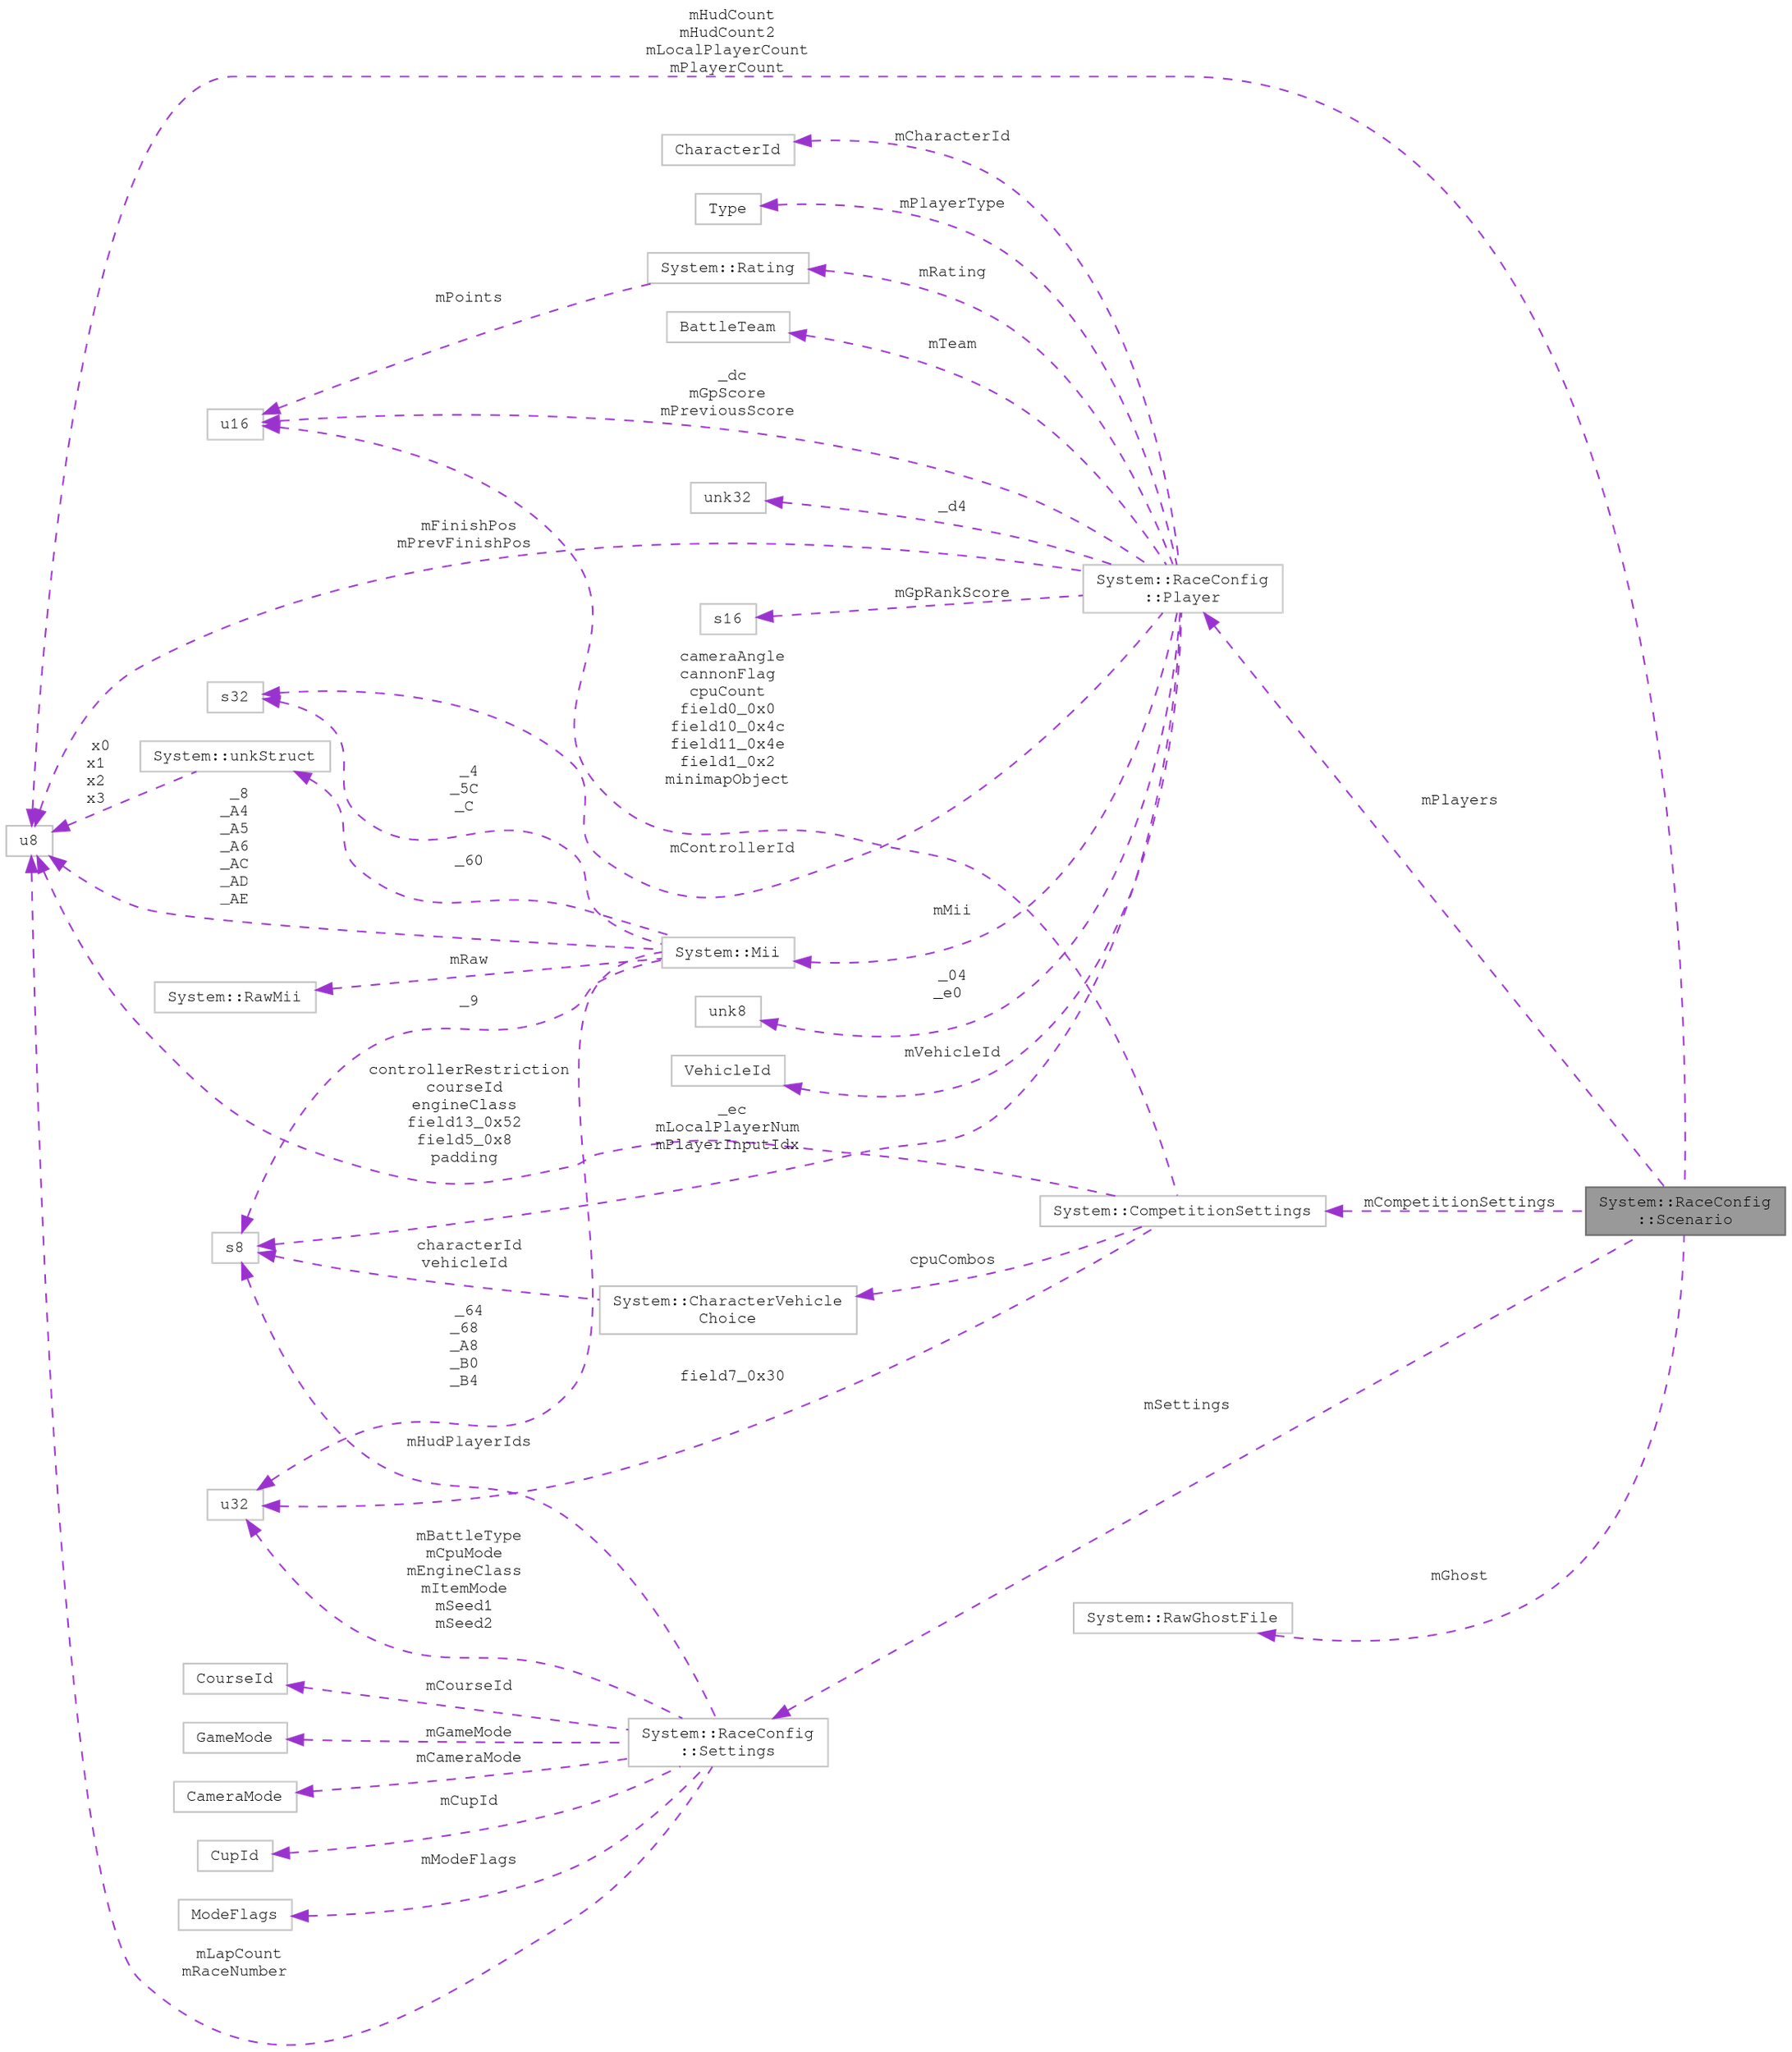 digraph "System::RaceConfig::Scenario"
{
 // LATEX_PDF_SIZE
  bgcolor="transparent";
  edge [fontname=FreeMono,fontsize=10,labelfontname=FreeMono,labelfontsize=10];
  node [fontname=FreeMono,fontsize=10,shape=box,height=0.2,width=0.4];
  rankdir="LR";
  Node1 [label="System::RaceConfig\l::Scenario",height=0.2,width=0.4,color="gray40", fillcolor="grey60", style="filled", fontcolor="black",tooltip=" "];
  Node2 -> Node1 [dir="back",color="darkorchid3",style="dashed",label=" mHudCount\nmHudCount2\nmLocalPlayerCount\nmPlayerCount" ];
  Node2 [label="u8",height=0.2,width=0.4,color="grey75", fillcolor="white", style="filled",tooltip=" "];
  Node3 -> Node1 [dir="back",color="darkorchid3",style="dashed",label=" mPlayers" ];
  Node3 [label="System::RaceConfig\l::Player",height=0.2,width=0.4,color="grey75", fillcolor="white", style="filled",URL="$class_system_1_1_race_config_1_1_player.html",tooltip=" "];
  Node4 -> Node3 [dir="back",color="darkorchid3",style="dashed",label=" _04\n_e0" ];
  Node4 [label="unk8",height=0.2,width=0.4,color="grey75", fillcolor="white", style="filled",tooltip=" "];
  Node5 -> Node3 [dir="back",color="darkorchid3",style="dashed",label=" _ec\nmLocalPlayerNum\nmPlayerInputIdx" ];
  Node5 [label="s8",height=0.2,width=0.4,color="grey75", fillcolor="white", style="filled",tooltip=" "];
  Node6 -> Node3 [dir="back",color="darkorchid3",style="dashed",label=" mVehicleId" ];
  Node6 [label="VehicleId",height=0.2,width=0.4,color="grey75", fillcolor="white", style="filled",tooltip=" "];
  Node7 -> Node3 [dir="back",color="darkorchid3",style="dashed",label=" mCharacterId" ];
  Node7 [label="CharacterId",height=0.2,width=0.4,color="grey75", fillcolor="white", style="filled",tooltip=" "];
  Node8 -> Node3 [dir="back",color="darkorchid3",style="dashed",label=" mPlayerType" ];
  Node8 [label="Type",height=0.2,width=0.4,color="grey75", fillcolor="white", style="filled",tooltip=" "];
  Node9 -> Node3 [dir="back",color="darkorchid3",style="dashed",label=" mMii" ];
  Node9 [label="System::Mii",height=0.2,width=0.4,color="grey75", fillcolor="white", style="filled",URL="$class_system_1_1_mii.html",tooltip=" "];
  Node10 -> Node9 [dir="back",color="darkorchid3",style="dashed",label=" _4\n_5C\n_C" ];
  Node10 [label="s32",height=0.2,width=0.4,color="grey75", fillcolor="white", style="filled",tooltip=" "];
  Node2 -> Node9 [dir="back",color="darkorchid3",style="dashed",label=" _8\n_A4\n_A5\n_A6\n_AC\n_AD\n_AE" ];
  Node5 -> Node9 [dir="back",color="darkorchid3",style="dashed",label=" _9" ];
  Node11 -> Node9 [dir="back",color="darkorchid3",style="dashed",label=" mRaw" ];
  Node11 [label="System::RawMii",height=0.2,width=0.4,color="grey75", fillcolor="white", style="filled",URL="$class_system_1_1_raw_mii.html",tooltip=" "];
  Node12 -> Node9 [dir="back",color="darkorchid3",style="dashed",label=" _60" ];
  Node12 [label="System::unkStruct",height=0.2,width=0.4,color="grey75", fillcolor="white", style="filled",URL="$struct_system_1_1unk_struct.html",tooltip=" "];
  Node2 -> Node12 [dir="back",color="darkorchid3",style="dashed",label=" x0\nx1\nx2\nx3" ];
  Node13 -> Node9 [dir="back",color="darkorchid3",style="dashed",label=" _64\n_68\n_A8\n_B0\n_B4" ];
  Node13 [label="u32",height=0.2,width=0.4,color="grey75", fillcolor="white", style="filled",tooltip=" "];
  Node14 -> Node3 [dir="back",color="darkorchid3",style="dashed",label=" mTeam" ];
  Node14 [label="BattleTeam",height=0.2,width=0.4,color="grey75", fillcolor="white", style="filled",tooltip=" "];
  Node10 -> Node3 [dir="back",color="darkorchid3",style="dashed",label=" mControllerId" ];
  Node15 -> Node3 [dir="back",color="darkorchid3",style="dashed",label=" _d4" ];
  Node15 [label="unk32",height=0.2,width=0.4,color="grey75", fillcolor="white", style="filled",tooltip=" "];
  Node16 -> Node3 [dir="back",color="darkorchid3",style="dashed",label=" _dc\nmGpScore\nmPreviousScore" ];
  Node16 [label="u16",height=0.2,width=0.4,color="grey75", fillcolor="white", style="filled",URL="$classu16.html",tooltip=" "];
  Node17 -> Node3 [dir="back",color="darkorchid3",style="dashed",label=" mGpRankScore" ];
  Node17 [label="s16",height=0.2,width=0.4,color="grey75", fillcolor="white", style="filled",tooltip=" "];
  Node2 -> Node3 [dir="back",color="darkorchid3",style="dashed",label=" mFinishPos\nmPrevFinishPos" ];
  Node18 -> Node3 [dir="back",color="darkorchid3",style="dashed",label=" mRating" ];
  Node18 [label="System::Rating",height=0.2,width=0.4,color="grey75", fillcolor="white", style="filled",URL="$class_system_1_1_rating.html",tooltip=" "];
  Node16 -> Node18 [dir="back",color="darkorchid3",style="dashed",label=" mPoints" ];
  Node19 -> Node1 [dir="back",color="darkorchid3",style="dashed",label=" mSettings" ];
  Node19 [label="System::RaceConfig\l::Settings",height=0.2,width=0.4,color="grey75", fillcolor="white", style="filled",URL="$struct_system_1_1_race_config_1_1_settings.html",tooltip=" "];
  Node20 -> Node19 [dir="back",color="darkorchid3",style="dashed",label=" mCourseId" ];
  Node20 [label="CourseId",height=0.2,width=0.4,color="grey75", fillcolor="white", style="filled",tooltip=" "];
  Node13 -> Node19 [dir="back",color="darkorchid3",style="dashed",label=" mBattleType\nmCpuMode\nmEngineClass\nmItemMode\nmSeed1\nmSeed2" ];
  Node21 -> Node19 [dir="back",color="darkorchid3",style="dashed",label=" mGameMode" ];
  Node21 [label="GameMode",height=0.2,width=0.4,color="grey75", fillcolor="white", style="filled",tooltip=" "];
  Node22 -> Node19 [dir="back",color="darkorchid3",style="dashed",label=" mCameraMode" ];
  Node22 [label="CameraMode",height=0.2,width=0.4,color="grey75", fillcolor="white", style="filled",tooltip=" "];
  Node5 -> Node19 [dir="back",color="darkorchid3",style="dashed",label=" mHudPlayerIds" ];
  Node23 -> Node19 [dir="back",color="darkorchid3",style="dashed",label=" mCupId" ];
  Node23 [label="CupId",height=0.2,width=0.4,color="grey75", fillcolor="white", style="filled",tooltip=" "];
  Node2 -> Node19 [dir="back",color="darkorchid3",style="dashed",label=" mLapCount\nmRaceNumber" ];
  Node24 -> Node19 [dir="back",color="darkorchid3",style="dashed",label=" mModeFlags" ];
  Node24 [label="ModeFlags",height=0.2,width=0.4,color="grey75", fillcolor="white", style="filled",tooltip=" "];
  Node25 -> Node1 [dir="back",color="darkorchid3",style="dashed",label=" mCompetitionSettings" ];
  Node25 [label="System::CompetitionSettings",height=0.2,width=0.4,color="grey75", fillcolor="white", style="filled",URL="$struct_system_1_1_competition_settings.html",tooltip=" "];
  Node16 -> Node25 [dir="back",color="darkorchid3",style="dashed",label=" cameraAngle\ncannonFlag\ncpuCount\nfield0_0x0\nfield10_0x4c\nfield11_0x4e\nfield1_0x2\nminimapObject" ];
  Node2 -> Node25 [dir="back",color="darkorchid3",style="dashed",label=" controllerRestriction\ncourseId\nengineClass\nfield13_0x52\nfield5_0x8\npadding" ];
  Node13 -> Node25 [dir="back",color="darkorchid3",style="dashed",label=" field7_0x30" ];
  Node26 -> Node25 [dir="back",color="darkorchid3",style="dashed",label=" cpuCombos" ];
  Node26 [label="System::CharacterVehicle\lChoice",height=0.2,width=0.4,color="grey75", fillcolor="white", style="filled",URL="$struct_system_1_1_character_vehicle_choice.html",tooltip=" "];
  Node5 -> Node26 [dir="back",color="darkorchid3",style="dashed",label=" characterId\nvehicleId" ];
  Node27 -> Node1 [dir="back",color="darkorchid3",style="dashed",label=" mGhost" ];
  Node27 [label="System::RawGhostFile",height=0.2,width=0.4,color="grey75", fillcolor="white", style="filled",URL="$struct_system_1_1_raw_ghost_file.html",tooltip=" "];
}
